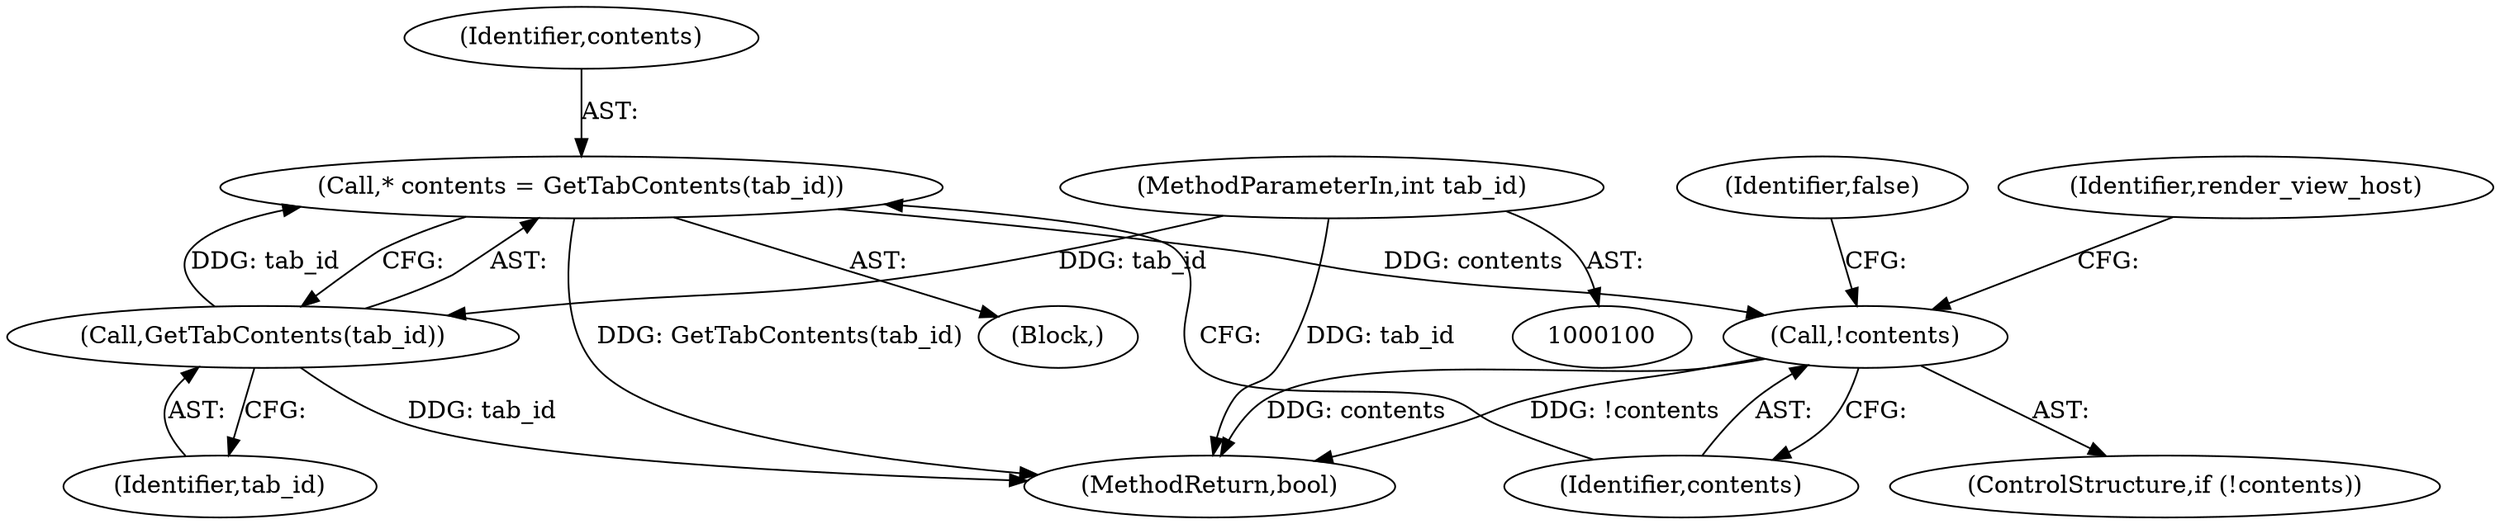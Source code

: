 digraph "0_Chrome_ee8d6fd30b022ac2c87b7a190c954e7bb3c9b21e@pointer" {
"1000107" [label="(Call,* contents = GetTabContents(tab_id))"];
"1000109" [label="(Call,GetTabContents(tab_id))"];
"1000101" [label="(MethodParameterIn,int tab_id)"];
"1000112" [label="(Call,!contents)"];
"1000109" [label="(Call,GetTabContents(tab_id))"];
"1000113" [label="(Identifier,contents)"];
"1000108" [label="(Identifier,contents)"];
"1000110" [label="(Identifier,tab_id)"];
"1000115" [label="(Identifier,false)"];
"1000158" [label="(MethodReturn,bool)"];
"1000118" [label="(Identifier,render_view_host)"];
"1000103" [label="(Block,)"];
"1000111" [label="(ControlStructure,if (!contents))"];
"1000101" [label="(MethodParameterIn,int tab_id)"];
"1000112" [label="(Call,!contents)"];
"1000107" [label="(Call,* contents = GetTabContents(tab_id))"];
"1000107" -> "1000103"  [label="AST: "];
"1000107" -> "1000109"  [label="CFG: "];
"1000108" -> "1000107"  [label="AST: "];
"1000109" -> "1000107"  [label="AST: "];
"1000113" -> "1000107"  [label="CFG: "];
"1000107" -> "1000158"  [label="DDG: GetTabContents(tab_id)"];
"1000109" -> "1000107"  [label="DDG: tab_id"];
"1000107" -> "1000112"  [label="DDG: contents"];
"1000109" -> "1000110"  [label="CFG: "];
"1000110" -> "1000109"  [label="AST: "];
"1000109" -> "1000158"  [label="DDG: tab_id"];
"1000101" -> "1000109"  [label="DDG: tab_id"];
"1000101" -> "1000100"  [label="AST: "];
"1000101" -> "1000158"  [label="DDG: tab_id"];
"1000112" -> "1000111"  [label="AST: "];
"1000112" -> "1000113"  [label="CFG: "];
"1000113" -> "1000112"  [label="AST: "];
"1000115" -> "1000112"  [label="CFG: "];
"1000118" -> "1000112"  [label="CFG: "];
"1000112" -> "1000158"  [label="DDG: !contents"];
"1000112" -> "1000158"  [label="DDG: contents"];
}
